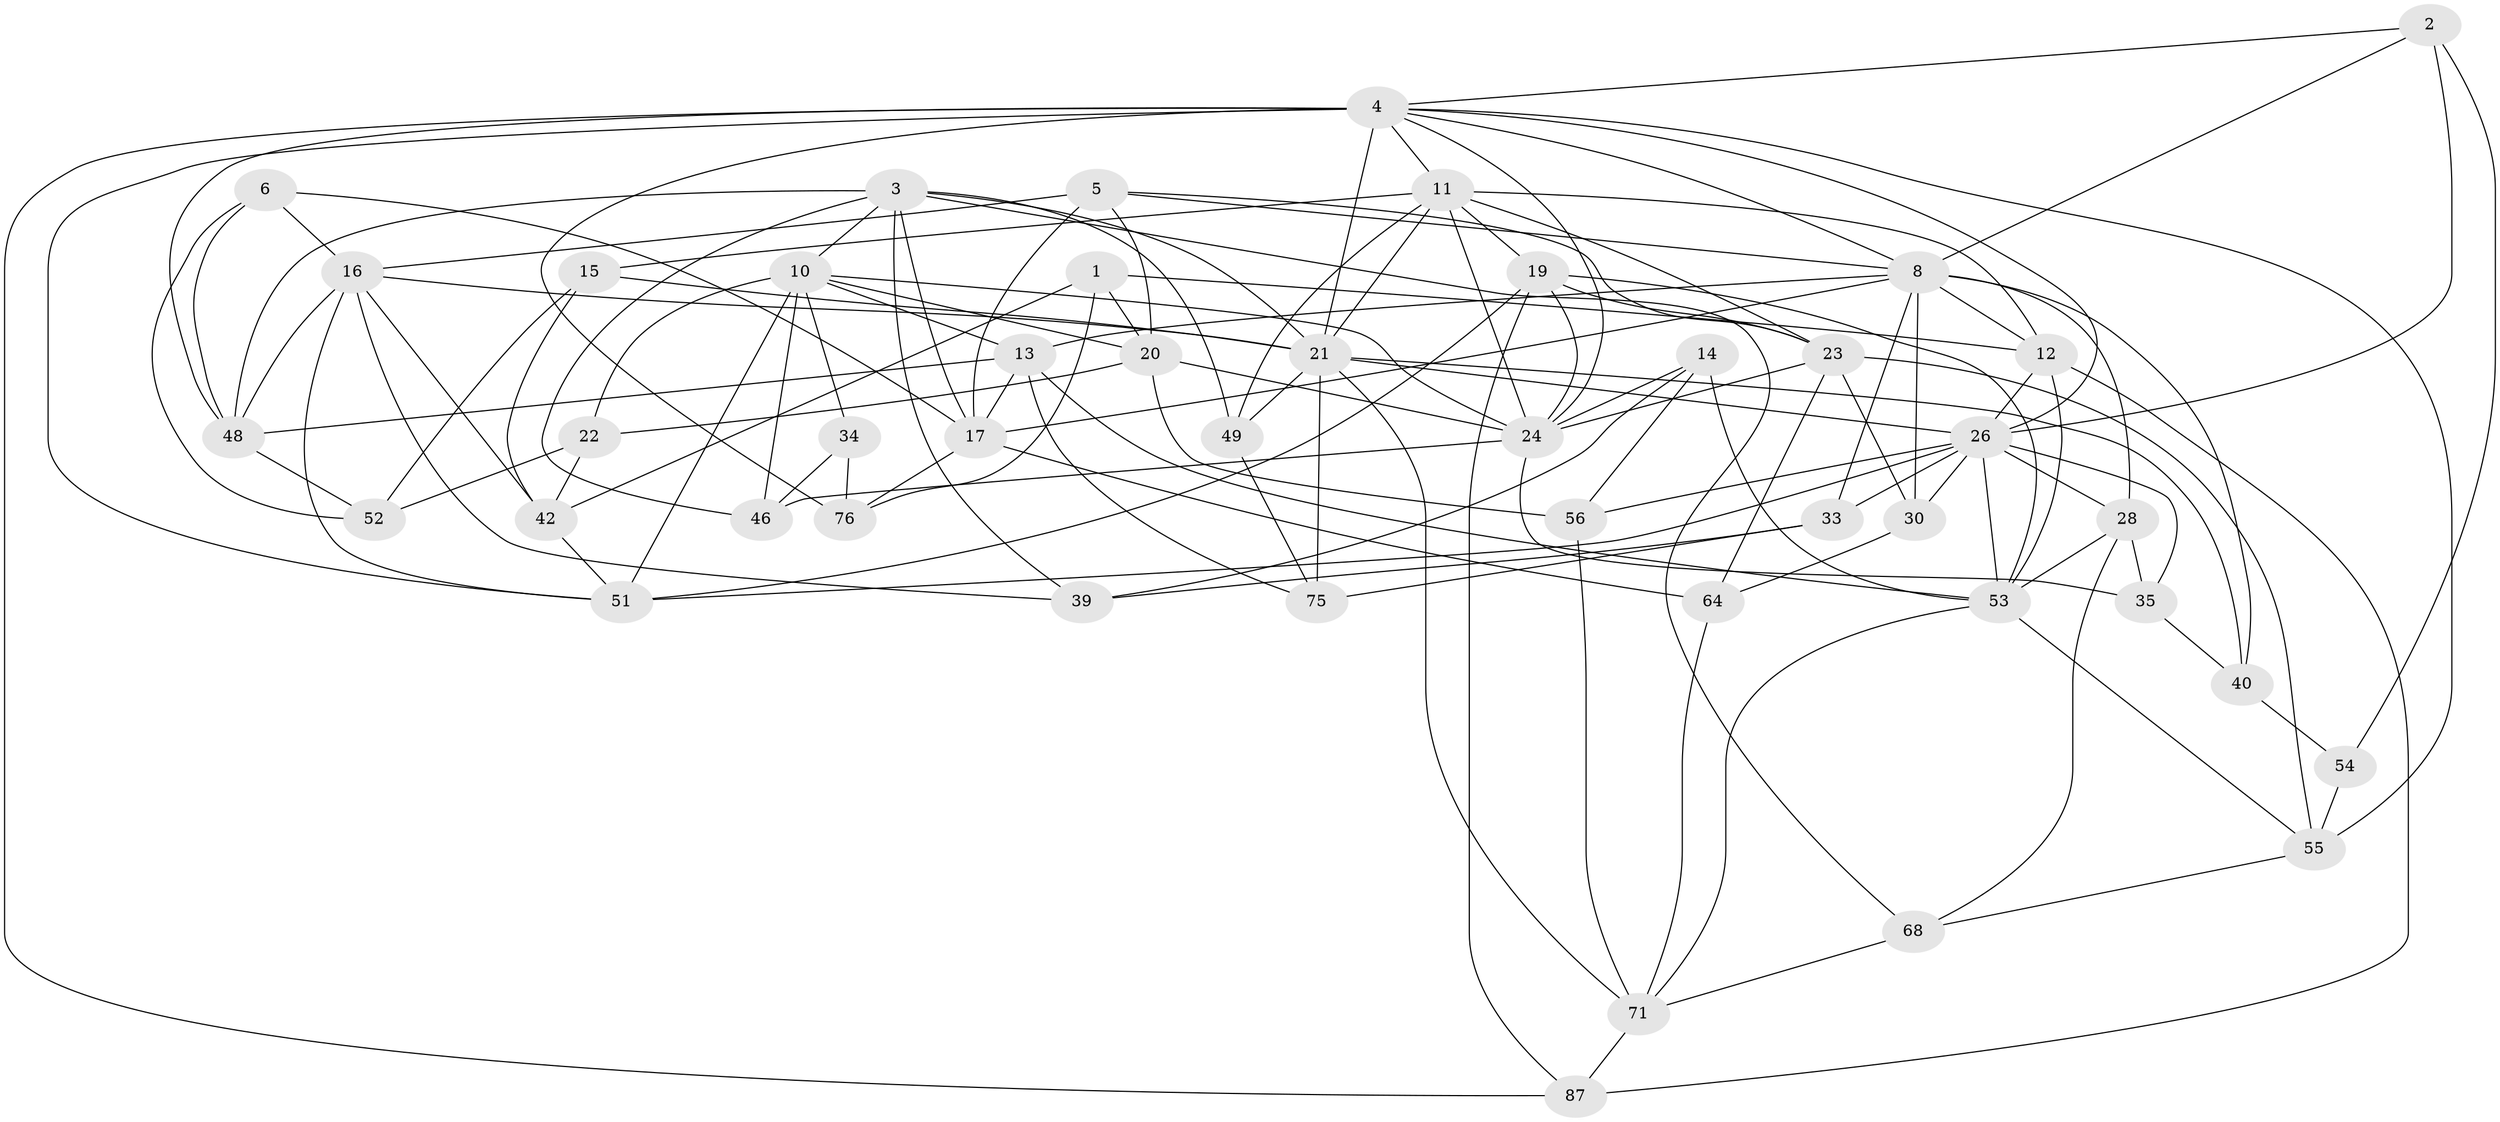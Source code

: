 // original degree distribution, {4: 1.0}
// Generated by graph-tools (version 1.1) at 2025/20/03/04/25 18:20:40]
// undirected, 45 vertices, 126 edges
graph export_dot {
graph [start="1"]
  node [color=gray90,style=filled];
  1;
  2;
  3 [super="+58+7"];
  4 [super="+41+9"];
  5 [super="+59"];
  6;
  8 [super="+61"];
  10 [super="+32+78"];
  11 [super="+27+18"];
  12 [super="+77"];
  13 [super="+31"];
  14;
  15;
  16 [super="+36+86"];
  17 [super="+38"];
  19 [super="+63"];
  20 [super="+47"];
  21 [super="+25"];
  22;
  23 [super="+88"];
  24 [super="+37"];
  26 [super="+80+44+83"];
  28 [super="+29"];
  30;
  33;
  34;
  35;
  39;
  40;
  42 [super="+82"];
  46;
  48 [super="+65"];
  49;
  51 [super="+81"];
  52;
  53 [super="+85+57"];
  54;
  55 [super="+66"];
  56;
  64;
  68;
  71 [super="+72"];
  75;
  76;
  87;
  1 -- 76;
  1 -- 12;
  1 -- 20;
  1 -- 42;
  2 -- 54;
  2 -- 8;
  2 -- 4;
  2 -- 26;
  3 -- 46;
  3 -- 39;
  3 -- 10 [weight=2];
  3 -- 48;
  3 -- 49;
  3 -- 17;
  3 -- 68;
  3 -- 21 [weight=2];
  4 -- 87;
  4 -- 21 [weight=2];
  4 -- 48;
  4 -- 11;
  4 -- 76;
  4 -- 8;
  4 -- 26;
  4 -- 24;
  4 -- 51;
  4 -- 55;
  5 -- 20;
  5 -- 17 [weight=2];
  5 -- 8;
  5 -- 16;
  5 -- 23;
  6 -- 17;
  6 -- 52;
  6 -- 16;
  6 -- 48;
  8 -- 17;
  8 -- 13;
  8 -- 33;
  8 -- 40;
  8 -- 12;
  8 -- 28;
  8 -- 30;
  10 -- 13;
  10 -- 34 [weight=2];
  10 -- 20;
  10 -- 22;
  10 -- 46;
  10 -- 24;
  10 -- 51;
  11 -- 23;
  11 -- 15;
  11 -- 24;
  11 -- 49;
  11 -- 19;
  11 -- 21;
  11 -- 12;
  12 -- 26;
  12 -- 53;
  12 -- 87;
  13 -- 17;
  13 -- 48;
  13 -- 75;
  13 -- 53;
  14 -- 56;
  14 -- 39;
  14 -- 53;
  14 -- 24;
  15 -- 42;
  15 -- 52;
  15 -- 21;
  16 -- 42 [weight=2];
  16 -- 39;
  16 -- 48;
  16 -- 51;
  16 -- 21;
  17 -- 64;
  17 -- 76;
  19 -- 87;
  19 -- 24;
  19 -- 51;
  19 -- 23;
  19 -- 53;
  20 -- 22;
  20 -- 56;
  20 -- 24;
  21 -- 40;
  21 -- 26;
  21 -- 71;
  21 -- 75;
  21 -- 49;
  22 -- 42;
  22 -- 52;
  23 -- 64;
  23 -- 24 [weight=2];
  23 -- 30;
  23 -- 55;
  24 -- 35;
  24 -- 46;
  26 -- 33;
  26 -- 28 [weight=2];
  26 -- 30;
  26 -- 51;
  26 -- 56;
  26 -- 35;
  26 -- 53;
  28 -- 35;
  28 -- 53;
  28 -- 68;
  30 -- 64;
  33 -- 75;
  33 -- 39;
  34 -- 76;
  34 -- 46;
  35 -- 40;
  40 -- 54;
  42 -- 51;
  48 -- 52;
  49 -- 75;
  53 -- 55;
  53 -- 71;
  54 -- 55 [weight=2];
  55 -- 68;
  56 -- 71;
  64 -- 71;
  68 -- 71;
  71 -- 87;
}
